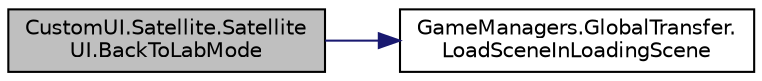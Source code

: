 digraph "CustomUI.Satellite.SatelliteUI.BackToLabMode"
{
 // INTERACTIVE_SVG=YES
 // LATEX_PDF_SIZE
  edge [fontname="Helvetica",fontsize="10",labelfontname="Helvetica",labelfontsize="10"];
  node [fontname="Helvetica",fontsize="10",shape=record];
  rankdir="LR";
  Node1 [label="CustomUI.Satellite.Satellite\lUI.BackToLabMode",height=0.2,width=0.4,color="black", fillcolor="grey75", style="filled", fontcolor="black",tooltip=" "];
  Node1 -> Node2 [color="midnightblue",fontsize="10",style="solid",fontname="Helvetica"];
  Node2 [label="GameManagers.GlobalTransfer.\lLoadSceneInLoadingScene",height=0.2,width=0.4,color="black", fillcolor="white", style="filled",URL="$class_game_managers_1_1_global_transfer.html#a0a67c1504ad9ccb391ff92e6deab988d",tooltip="在Loading场景中加载新场景"];
}
